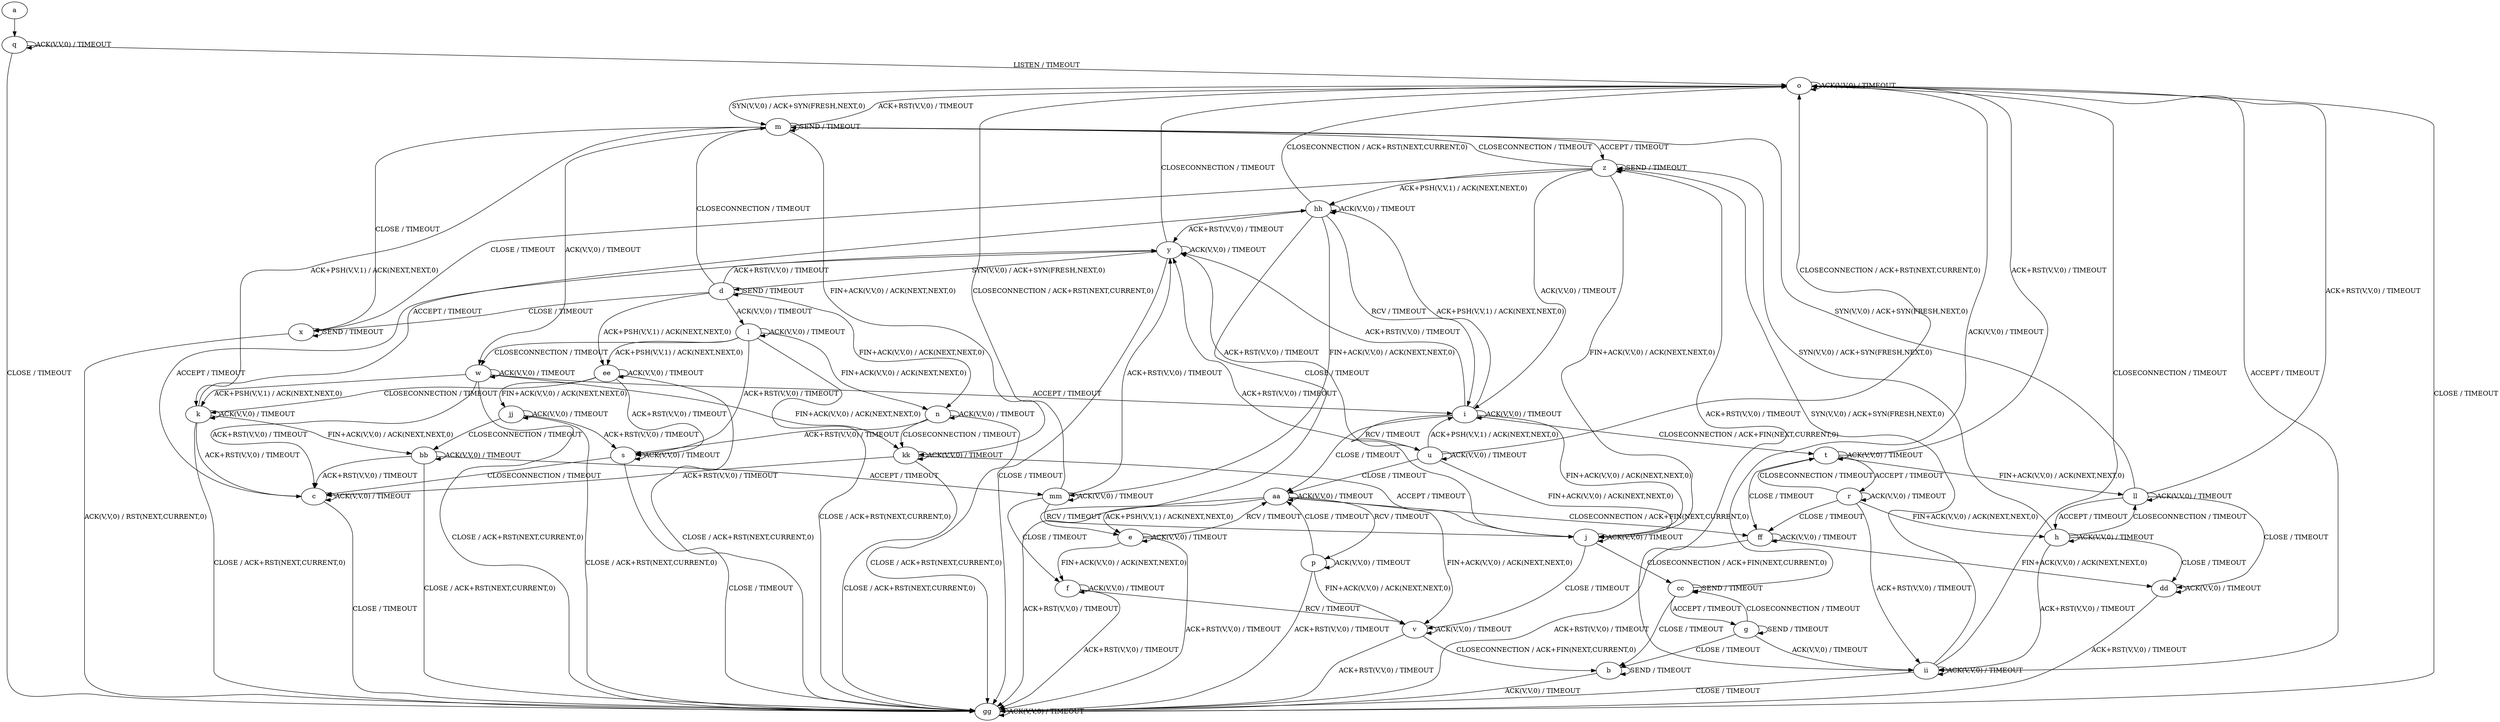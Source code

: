 digraph "" {
	graph ["Incoming time"=5.89128041267395,
		"Outgoing time"=0.8452074527740479,
		Output="{'States': 39, 'Transitions': 495, 'Filename': '../results/tcp/TCP_Windows8_Server-TCP_Windows8_Server-yices-1.dot'}",
		Reference="{'States': 39, 'Transitions': 495, 'Filename': '../subjects/tcp/TCP_Windows8_Server.dot'}",
		Solver=yices,
		Updated="{'States': 39, 'Transitions': 495, 'Filename': '../subjects/tcp/TCP_Windows8_Server.dot'}",
		"f-measure"=1.0,
		precision=1.0,
		recall=1.0
	];
	a -> q [key=0];
b -> b [key=0,
label="SEND / TIMEOUT"];
b -> gg [key=0,
label="ACK(V,V,0) / TIMEOUT"];
c -> c [key=0,
label="ACK(V,V,0) / TIMEOUT"];
c -> y [key=0,
label="ACCEPT / TIMEOUT"];
c -> gg [key=0,
label="CLOSE / TIMEOUT"];
d -> d [key=0,
label="SEND / TIMEOUT"];
d -> l [key=0,
label="ACK(V,V,0) / TIMEOUT"];
d -> m [key=0,
label="CLOSECONNECTION / TIMEOUT"];
d -> n [key=0,
label="FIN+ACK(V,V,0) / ACK(NEXT,NEXT,0)"];
d -> x [key=0,
label="CLOSE / TIMEOUT"];
d -> y [key=0,
label="ACK+RST(V,V,0) / TIMEOUT"];
d -> ee [key=0,
label="ACK+PSH(V,V,1) / ACK(NEXT,NEXT,0)"];
e -> e [key=0,
label="ACK(V,V,0) / TIMEOUT"];
e -> f [key=0,
label="FIN+ACK(V,V,0) / ACK(NEXT,NEXT,0)"];
e -> aa [key=0,
label="RCV / TIMEOUT"];
e -> gg [key=0,
label="ACK+RST(V,V,0) / TIMEOUT"];
f -> f [key=0,
label="ACK(V,V,0) / TIMEOUT"];
f -> v [key=0,
label="RCV / TIMEOUT"];
f -> gg [key=0,
label="ACK+RST(V,V,0) / TIMEOUT"];
g -> b [key=0,
label="CLOSE / TIMEOUT"];
g -> g [key=0,
label="SEND / TIMEOUT"];
g -> cc [key=0,
label="CLOSECONNECTION / TIMEOUT"];
g -> ii [key=0,
label="ACK(V,V,0) / TIMEOUT"];
h -> h [key=0,
label="ACK(V,V,0) / TIMEOUT"];
h -> z [key=0,
label="SYN(V,V,0) / ACK+SYN(FRESH,NEXT,0)"];
h -> dd [key=0,
label="CLOSE / TIMEOUT"];
h -> ii [key=0,
label="ACK+RST(V,V,0) / TIMEOUT"];
h -> ll [key=0,
label="CLOSECONNECTION / TIMEOUT"];
i -> i [key=0,
label="ACK(V,V,0) / TIMEOUT"];
i -> j [key=0,
label="FIN+ACK(V,V,0) / ACK(NEXT,NEXT,0)"];
i -> t [key=0,
label="CLOSECONNECTION / ACK+FIN(NEXT,CURRENT,0)"];
i -> u [key=0,
label="RCV / TIMEOUT"];
i -> y [key=0,
label="ACK+RST(V,V,0) / TIMEOUT"];
i -> aa [key=0,
label="CLOSE / TIMEOUT"];
i -> hh [key=0,
label="ACK+PSH(V,V,1) / ACK(NEXT,NEXT,0)"];
j -> j [key=0,
label="ACK(V,V,0) / TIMEOUT"];
j -> v [key=0,
label="CLOSE / TIMEOUT"];
j -> y [key=0,
label="ACK+RST(V,V,0) / TIMEOUT"];
j -> cc [key=0,
label="CLOSECONNECTION / ACK+FIN(NEXT,CURRENT,0)"];
k -> c [key=0,
label="ACK+RST(V,V,0) / TIMEOUT"];
k -> k [key=0,
label="ACK(V,V,0) / TIMEOUT"];
k -> bb [key=0,
label="FIN+ACK(V,V,0) / ACK(NEXT,NEXT,0)"];
k -> gg [key=0,
label="CLOSE / ACK+RST(NEXT,CURRENT,0)"];
k -> hh [key=0,
label="ACCEPT / TIMEOUT"];
l -> l [key=0,
label="ACK(V,V,0) / TIMEOUT"];
l -> n [key=0,
label="FIN+ACK(V,V,0) / ACK(NEXT,NEXT,0)"];
l -> s [key=0,
label="ACK+RST(V,V,0) / TIMEOUT"];
l -> w [key=0,
label="CLOSECONNECTION / TIMEOUT"];
l -> ee [key=0,
label="ACK+PSH(V,V,1) / ACK(NEXT,NEXT,0)"];
l -> gg [key=0,
label="CLOSE / ACK+RST(NEXT,CURRENT,0)"];
m -> k [key=0,
label="ACK+PSH(V,V,1) / ACK(NEXT,NEXT,0)"];
m -> m [key=0,
label="SEND / TIMEOUT"];
m -> o [key=0,
label="ACK+RST(V,V,0) / TIMEOUT"];
m -> w [key=0,
label="ACK(V,V,0) / TIMEOUT"];
m -> x [key=0,
label="CLOSE / TIMEOUT"];
m -> z [key=0,
label="ACCEPT / TIMEOUT"];
m -> kk [key=0,
label="FIN+ACK(V,V,0) / ACK(NEXT,NEXT,0)"];
n -> n [key=0,
label="ACK(V,V,0) / TIMEOUT"];
n -> s [key=0,
label="ACK+RST(V,V,0) / TIMEOUT"];
n -> gg [key=0,
label="CLOSE / ACK+RST(NEXT,CURRENT,0)"];
n -> kk [key=0,
label="CLOSECONNECTION / TIMEOUT"];
o -> m [key=0,
label="SYN(V,V,0) / ACK+SYN(FRESH,NEXT,0)"];
o -> o [key=0,
label="ACK(V,V,0) / TIMEOUT"];
o -> gg [key=0,
label="CLOSE / TIMEOUT"];
o -> ii [key=0,
label="ACCEPT / TIMEOUT"];
p -> p [key=0,
label="ACK(V,V,0) / TIMEOUT"];
p -> v [key=0,
label="FIN+ACK(V,V,0) / ACK(NEXT,NEXT,0)"];
p -> aa [key=0,
label="CLOSE / TIMEOUT"];
p -> gg [key=0,
label="ACK+RST(V,V,0) / TIMEOUT"];
q -> o [key=0,
label="LISTEN / TIMEOUT"];
q -> q [key=0,
label="ACK(V,V,0) / TIMEOUT"];
q -> gg [key=0,
label="CLOSE / TIMEOUT"];
r -> h [key=0,
label="FIN+ACK(V,V,0) / ACK(NEXT,NEXT,0)"];
r -> r [key=0,
label="ACK(V,V,0) / TIMEOUT"];
r -> t [key=0,
label="CLOSECONNECTION / TIMEOUT"];
r -> ff [key=0,
label="CLOSE / TIMEOUT"];
r -> ii [key=0,
label="ACK+RST(V,V,0) / TIMEOUT"];
s -> c [key=0,
label="CLOSECONNECTION / TIMEOUT"];
s -> s [key=0,
label="ACK(V,V,0) / TIMEOUT"];
s -> gg [key=0,
label="CLOSE / TIMEOUT"];
t -> o [key=0,
label="ACK+RST(V,V,0) / TIMEOUT"];
t -> r [key=0,
label="ACCEPT / TIMEOUT"];
t -> t [key=0,
label="ACK(V,V,0) / TIMEOUT"];
t -> ff [key=0,
label="CLOSE / TIMEOUT"];
t -> ll [key=0,
label="FIN+ACK(V,V,0) / ACK(NEXT,NEXT,0)"];
u -> i [key=0,
label="ACK+PSH(V,V,1) / ACK(NEXT,NEXT,0)"];
u -> j [key=0,
label="FIN+ACK(V,V,0) / ACK(NEXT,NEXT,0)"];
u -> o [key=0,
label="CLOSECONNECTION / ACK+RST(NEXT,CURRENT,0)"];
u -> u [key=0,
label="ACK(V,V,0) / TIMEOUT"];
u -> y [key=0,
label="ACK+RST(V,V,0) / TIMEOUT"];
u -> aa [key=0,
label="CLOSE / TIMEOUT"];
v -> b [key=0,
label="CLOSECONNECTION / ACK+FIN(NEXT,CURRENT,0)"];
v -> v [key=0,
label="ACK(V,V,0) / TIMEOUT"];
v -> gg [key=0,
label="ACK+RST(V,V,0) / TIMEOUT"];
w -> c [key=0,
label="ACK+RST(V,V,0) / TIMEOUT"];
w -> i [key=0,
label="ACCEPT / TIMEOUT"];
w -> k [key=0,
label="ACK+PSH(V,V,1) / ACK(NEXT,NEXT,0)"];
w -> w [key=0,
label="ACK(V,V,0) / TIMEOUT"];
w -> gg [key=0,
label="CLOSE / ACK+RST(NEXT,CURRENT,0)"];
w -> kk [key=0,
label="FIN+ACK(V,V,0) / ACK(NEXT,NEXT,0)"];
x -> x [key=0,
label="SEND / TIMEOUT"];
x -> gg [key=0,
label="ACK(V,V,0) / RST(NEXT,CURRENT,0)"];
y -> d [key=0,
label="SYN(V,V,0) / ACK+SYN(FRESH,NEXT,0)"];
y -> o [key=0,
label="CLOSECONNECTION / TIMEOUT"];
y -> y [key=0,
label="ACK(V,V,0) / TIMEOUT"];
y -> gg [key=0,
label="CLOSE / TIMEOUT"];
z -> i [key=0,
label="ACK(V,V,0) / TIMEOUT"];
z -> j [key=0,
label="FIN+ACK(V,V,0) / ACK(NEXT,NEXT,0)"];
z -> m [key=0,
label="CLOSECONNECTION / TIMEOUT"];
z -> x [key=0,
label="CLOSE / TIMEOUT"];
z -> z [key=0,
label="SEND / TIMEOUT"];
z -> hh [key=0,
label="ACK+PSH(V,V,1) / ACK(NEXT,NEXT,0)"];
z -> ii [key=0,
label="ACK+RST(V,V,0) / TIMEOUT"];
aa -> e [key=0,
label="ACK+PSH(V,V,1) / ACK(NEXT,NEXT,0)"];
aa -> p [key=0,
label="RCV / TIMEOUT"];
aa -> v [key=0,
label="FIN+ACK(V,V,0) / ACK(NEXT,NEXT,0)"];
aa -> aa [key=0,
label="ACK(V,V,0) / TIMEOUT"];
aa -> ff [key=0,
label="CLOSECONNECTION / ACK+FIN(NEXT,CURRENT,0)"];
aa -> gg [key=0,
label="ACK+RST(V,V,0) / TIMEOUT"];
bb -> c [key=0,
label="ACK+RST(V,V,0) / TIMEOUT"];
bb -> bb [key=0,
label="ACK(V,V,0) / TIMEOUT"];
bb -> gg [key=0,
label="CLOSE / ACK+RST(NEXT,CURRENT,0)"];
bb -> mm [key=0,
label="ACCEPT / TIMEOUT"];
cc -> b [key=0,
label="CLOSE / TIMEOUT"];
cc -> g [key=0,
label="ACCEPT / TIMEOUT"];
cc -> o [key=0,
label="ACK(V,V,0) / TIMEOUT"];
cc -> cc [key=0,
label="SEND / TIMEOUT"];
dd -> dd [key=0,
label="ACK(V,V,0) / TIMEOUT"];
dd -> gg [key=0,
label="ACK+RST(V,V,0) / TIMEOUT"];
ee -> k [key=0,
label="CLOSECONNECTION / TIMEOUT"];
ee -> s [key=0,
label="ACK+RST(V,V,0) / TIMEOUT"];
ee -> ee [key=0,
label="ACK(V,V,0) / TIMEOUT"];
ee -> gg [key=0,
label="CLOSE / ACK+RST(NEXT,CURRENT,0)"];
ee -> jj [key=0,
label="FIN+ACK(V,V,0) / ACK(NEXT,NEXT,0)"];
ff -> dd [key=0,
label="FIN+ACK(V,V,0) / ACK(NEXT,NEXT,0)"];
ff -> ff [key=0,
label="ACK(V,V,0) / TIMEOUT"];
ff -> gg [key=0,
label="ACK+RST(V,V,0) / TIMEOUT"];
gg -> gg [key=0,
label="ACK(V,V,0) / TIMEOUT"];
hh -> e [key=0,
label="CLOSE / TIMEOUT"];
hh -> i [key=0,
label="RCV / TIMEOUT"];
hh -> o [key=0,
label="CLOSECONNECTION / ACK+RST(NEXT,CURRENT,0)"];
hh -> y [key=0,
label="ACK+RST(V,V,0) / TIMEOUT"];
hh -> hh [key=0,
label="ACK(V,V,0) / TIMEOUT"];
hh -> mm [key=0,
label="FIN+ACK(V,V,0) / ACK(NEXT,NEXT,0)"];
ii -> o [key=0,
label="CLOSECONNECTION / TIMEOUT"];
ii -> z [key=0,
label="SYN(V,V,0) / ACK+SYN(FRESH,NEXT,0)"];
ii -> gg [key=0,
label="CLOSE / TIMEOUT"];
ii -> ii [key=0,
label="ACK(V,V,0) / TIMEOUT"];
jj -> s [key=0,
label="ACK+RST(V,V,0) / TIMEOUT"];
jj -> bb [key=0,
label="CLOSECONNECTION / TIMEOUT"];
jj -> gg [key=0,
label="CLOSE / ACK+RST(NEXT,CURRENT,0)"];
jj -> jj [key=0,
label="ACK(V,V,0) / TIMEOUT"];
kk -> c [key=0,
label="ACK+RST(V,V,0) / TIMEOUT"];
kk -> j [key=0,
label="ACCEPT / TIMEOUT"];
kk -> gg [key=0,
label="CLOSE / ACK+RST(NEXT,CURRENT,0)"];
kk -> kk [key=0,
label="ACK(V,V,0) / TIMEOUT"];
ll -> h [key=0,
label="ACCEPT / TIMEOUT"];
ll -> m [key=0,
label="SYN(V,V,0) / ACK+SYN(FRESH,NEXT,0)"];
ll -> o [key=0,
label="ACK+RST(V,V,0) / TIMEOUT"];
ll -> dd [key=0,
label="CLOSE / TIMEOUT"];
ll -> ll [key=0,
label="ACK(V,V,0) / TIMEOUT"];
mm -> f [key=0,
label="CLOSE / TIMEOUT"];
mm -> j [key=0,
label="RCV / TIMEOUT"];
mm -> o [key=0,
label="CLOSECONNECTION / ACK+RST(NEXT,CURRENT,0)"];
mm -> y [key=0,
label="ACK+RST(V,V,0) / TIMEOUT"];
mm -> mm [key=0,
label="ACK(V,V,0) / TIMEOUT"];
}
